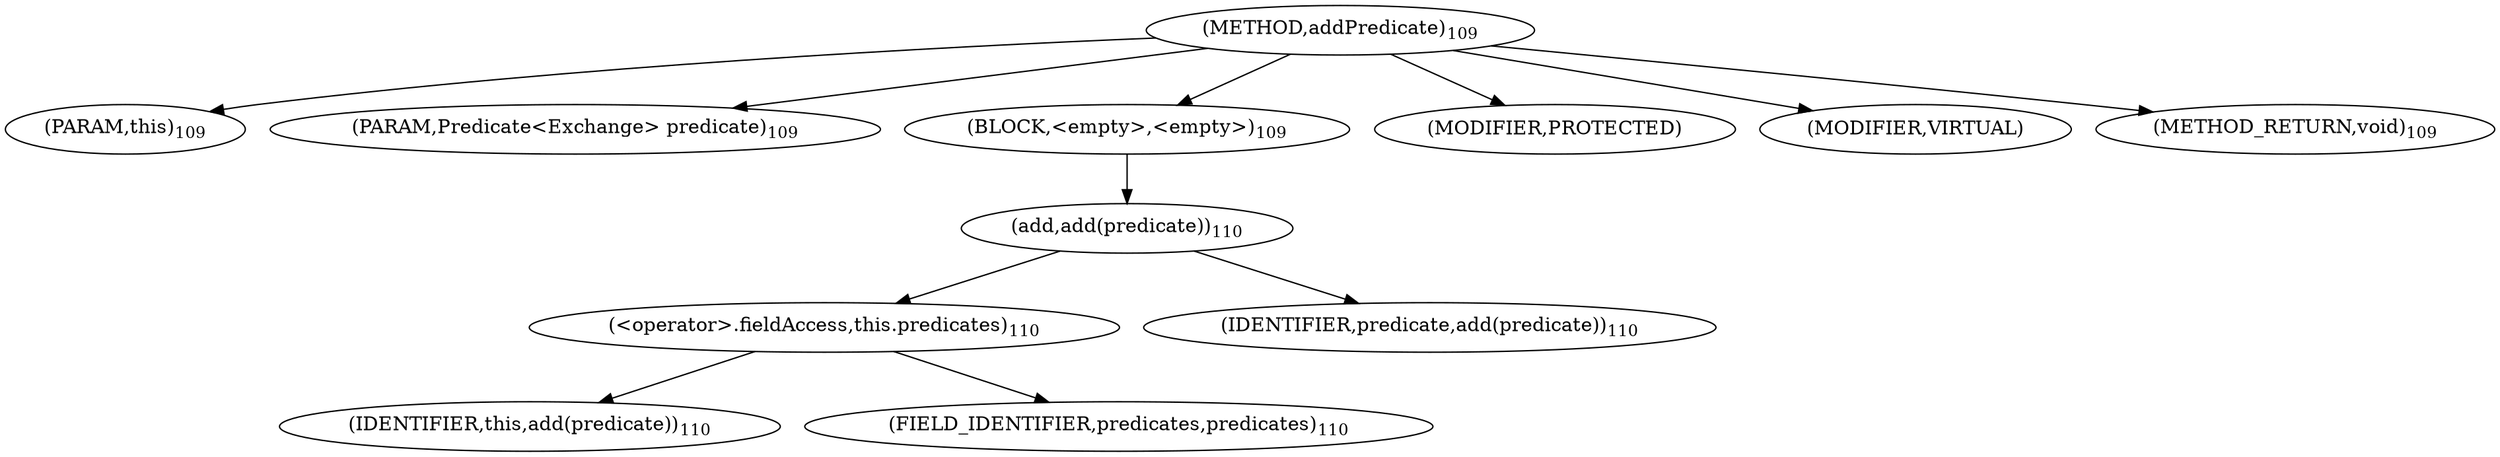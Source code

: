 digraph "addPredicate" {  
"203" [label = <(METHOD,addPredicate)<SUB>109</SUB>> ]
"204" [label = <(PARAM,this)<SUB>109</SUB>> ]
"205" [label = <(PARAM,Predicate&lt;Exchange&gt; predicate)<SUB>109</SUB>> ]
"206" [label = <(BLOCK,&lt;empty&gt;,&lt;empty&gt;)<SUB>109</SUB>> ]
"207" [label = <(add,add(predicate))<SUB>110</SUB>> ]
"208" [label = <(&lt;operator&gt;.fieldAccess,this.predicates)<SUB>110</SUB>> ]
"209" [label = <(IDENTIFIER,this,add(predicate))<SUB>110</SUB>> ]
"210" [label = <(FIELD_IDENTIFIER,predicates,predicates)<SUB>110</SUB>> ]
"211" [label = <(IDENTIFIER,predicate,add(predicate))<SUB>110</SUB>> ]
"212" [label = <(MODIFIER,PROTECTED)> ]
"213" [label = <(MODIFIER,VIRTUAL)> ]
"214" [label = <(METHOD_RETURN,void)<SUB>109</SUB>> ]
  "203" -> "204" 
  "203" -> "205" 
  "203" -> "206" 
  "203" -> "212" 
  "203" -> "213" 
  "203" -> "214" 
  "206" -> "207" 
  "207" -> "208" 
  "207" -> "211" 
  "208" -> "209" 
  "208" -> "210" 
}
